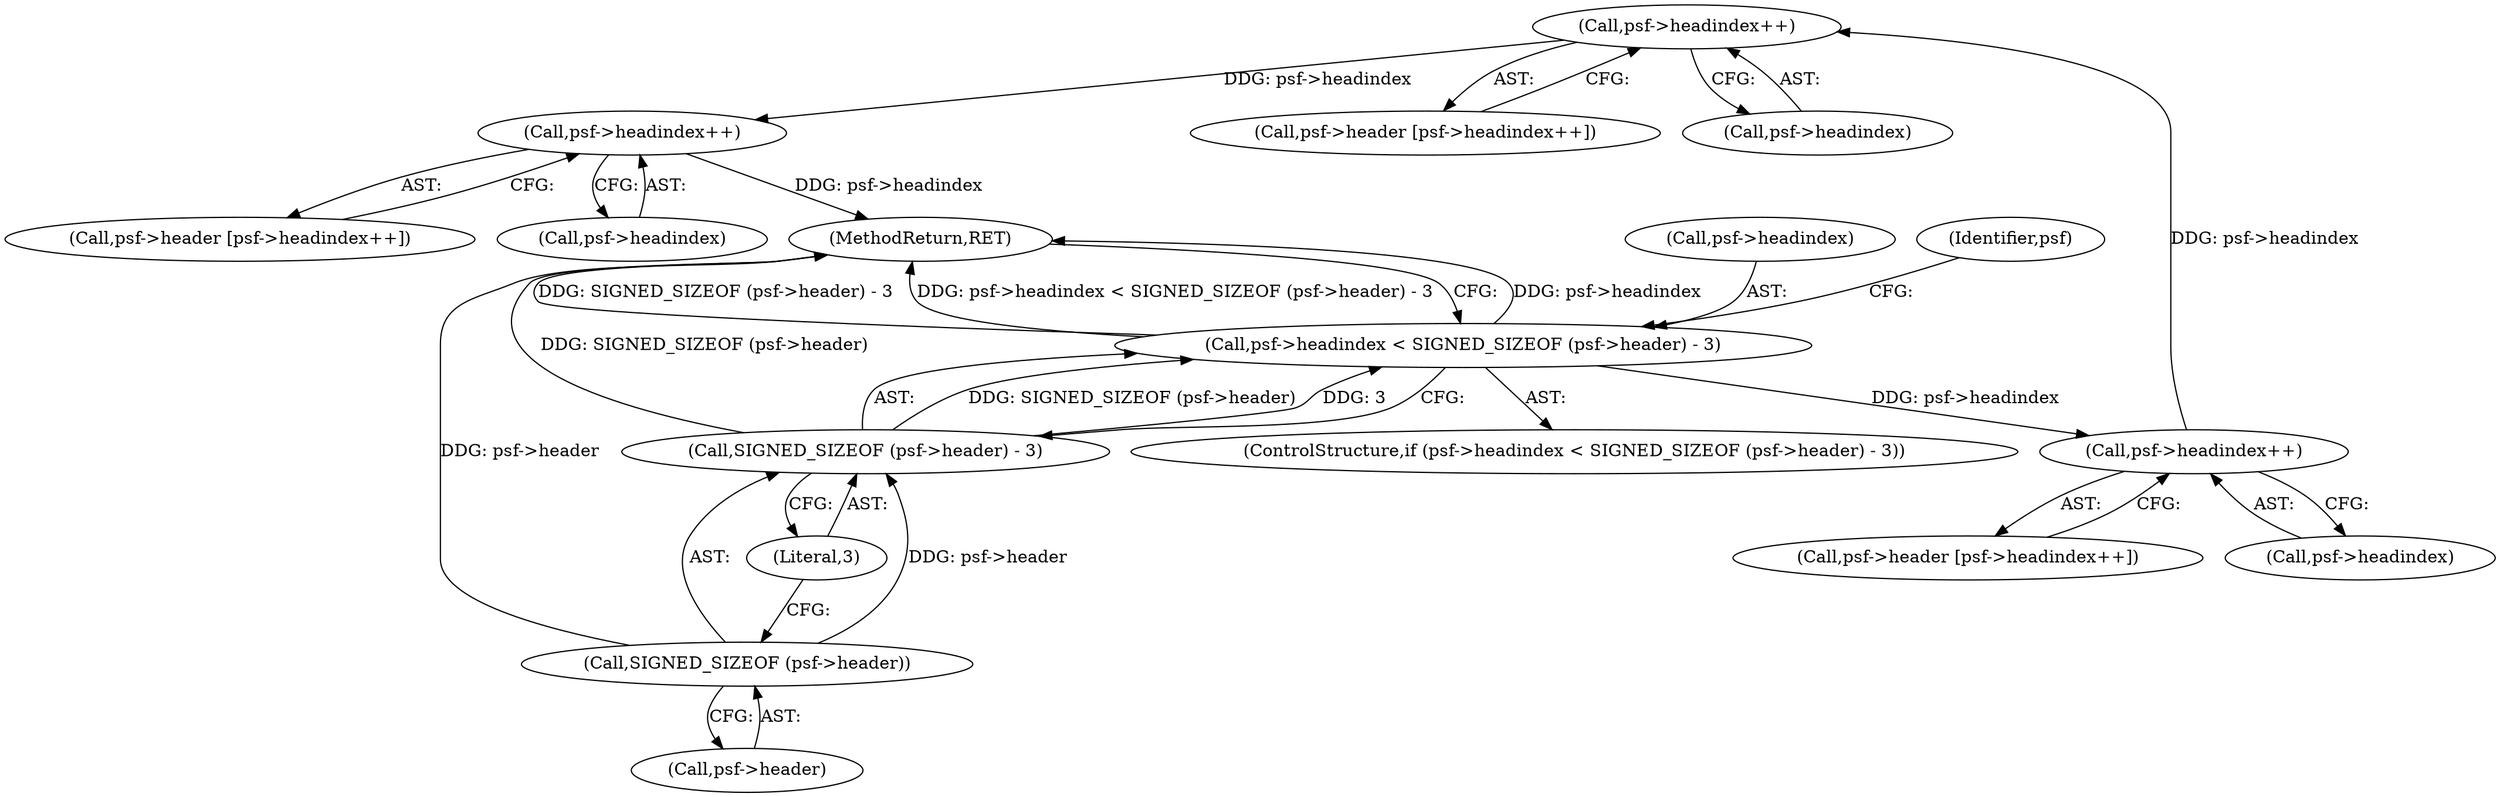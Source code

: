 digraph "1_libsndfile_708e996c87c5fae77b104ccfeb8f6db784c32074_6@pointer" {
"1000132" [label="(Call,psf->headindex++)"];
"1000122" [label="(Call,psf->headindex++)"];
"1000106" [label="(Call,psf->headindex < SIGNED_SIZEOF (psf->header) - 3)"];
"1000110" [label="(Call,SIGNED_SIZEOF (psf->header) - 3)"];
"1000111" [label="(Call,SIGNED_SIZEOF (psf->header))"];
"1000144" [label="(Call,psf->headindex++)"];
"1000151" [label="(MethodReturn,RET)"];
"1000144" [label="(Call,psf->headindex++)"];
"1000106" [label="(Call,psf->headindex < SIGNED_SIZEOF (psf->header) - 3)"];
"1000118" [label="(Call,psf->header [psf->headindex++])"];
"1000105" [label="(ControlStructure,if (psf->headindex < SIGNED_SIZEOF (psf->header) - 3))"];
"1000110" [label="(Call,SIGNED_SIZEOF (psf->header) - 3)"];
"1000112" [label="(Call,psf->header)"];
"1000107" [label="(Call,psf->headindex)"];
"1000132" [label="(Call,psf->headindex++)"];
"1000120" [label="(Identifier,psf)"];
"1000111" [label="(Call,SIGNED_SIZEOF (psf->header))"];
"1000123" [label="(Call,psf->headindex)"];
"1000128" [label="(Call,psf->header [psf->headindex++])"];
"1000140" [label="(Call,psf->header [psf->headindex++])"];
"1000133" [label="(Call,psf->headindex)"];
"1000145" [label="(Call,psf->headindex)"];
"1000122" [label="(Call,psf->headindex++)"];
"1000115" [label="(Literal,3)"];
"1000132" -> "1000128"  [label="AST: "];
"1000132" -> "1000133"  [label="CFG: "];
"1000133" -> "1000132"  [label="AST: "];
"1000128" -> "1000132"  [label="CFG: "];
"1000122" -> "1000132"  [label="DDG: psf->headindex"];
"1000132" -> "1000144"  [label="DDG: psf->headindex"];
"1000122" -> "1000118"  [label="AST: "];
"1000122" -> "1000123"  [label="CFG: "];
"1000123" -> "1000122"  [label="AST: "];
"1000118" -> "1000122"  [label="CFG: "];
"1000106" -> "1000122"  [label="DDG: psf->headindex"];
"1000106" -> "1000105"  [label="AST: "];
"1000106" -> "1000110"  [label="CFG: "];
"1000107" -> "1000106"  [label="AST: "];
"1000110" -> "1000106"  [label="AST: "];
"1000120" -> "1000106"  [label="CFG: "];
"1000151" -> "1000106"  [label="CFG: "];
"1000106" -> "1000151"  [label="DDG: psf->headindex"];
"1000106" -> "1000151"  [label="DDG: SIGNED_SIZEOF (psf->header) - 3"];
"1000106" -> "1000151"  [label="DDG: psf->headindex < SIGNED_SIZEOF (psf->header) - 3"];
"1000110" -> "1000106"  [label="DDG: SIGNED_SIZEOF (psf->header)"];
"1000110" -> "1000106"  [label="DDG: 3"];
"1000110" -> "1000115"  [label="CFG: "];
"1000111" -> "1000110"  [label="AST: "];
"1000115" -> "1000110"  [label="AST: "];
"1000110" -> "1000151"  [label="DDG: SIGNED_SIZEOF (psf->header)"];
"1000111" -> "1000110"  [label="DDG: psf->header"];
"1000111" -> "1000112"  [label="CFG: "];
"1000112" -> "1000111"  [label="AST: "];
"1000115" -> "1000111"  [label="CFG: "];
"1000111" -> "1000151"  [label="DDG: psf->header"];
"1000144" -> "1000140"  [label="AST: "];
"1000144" -> "1000145"  [label="CFG: "];
"1000145" -> "1000144"  [label="AST: "];
"1000140" -> "1000144"  [label="CFG: "];
"1000144" -> "1000151"  [label="DDG: psf->headindex"];
}
